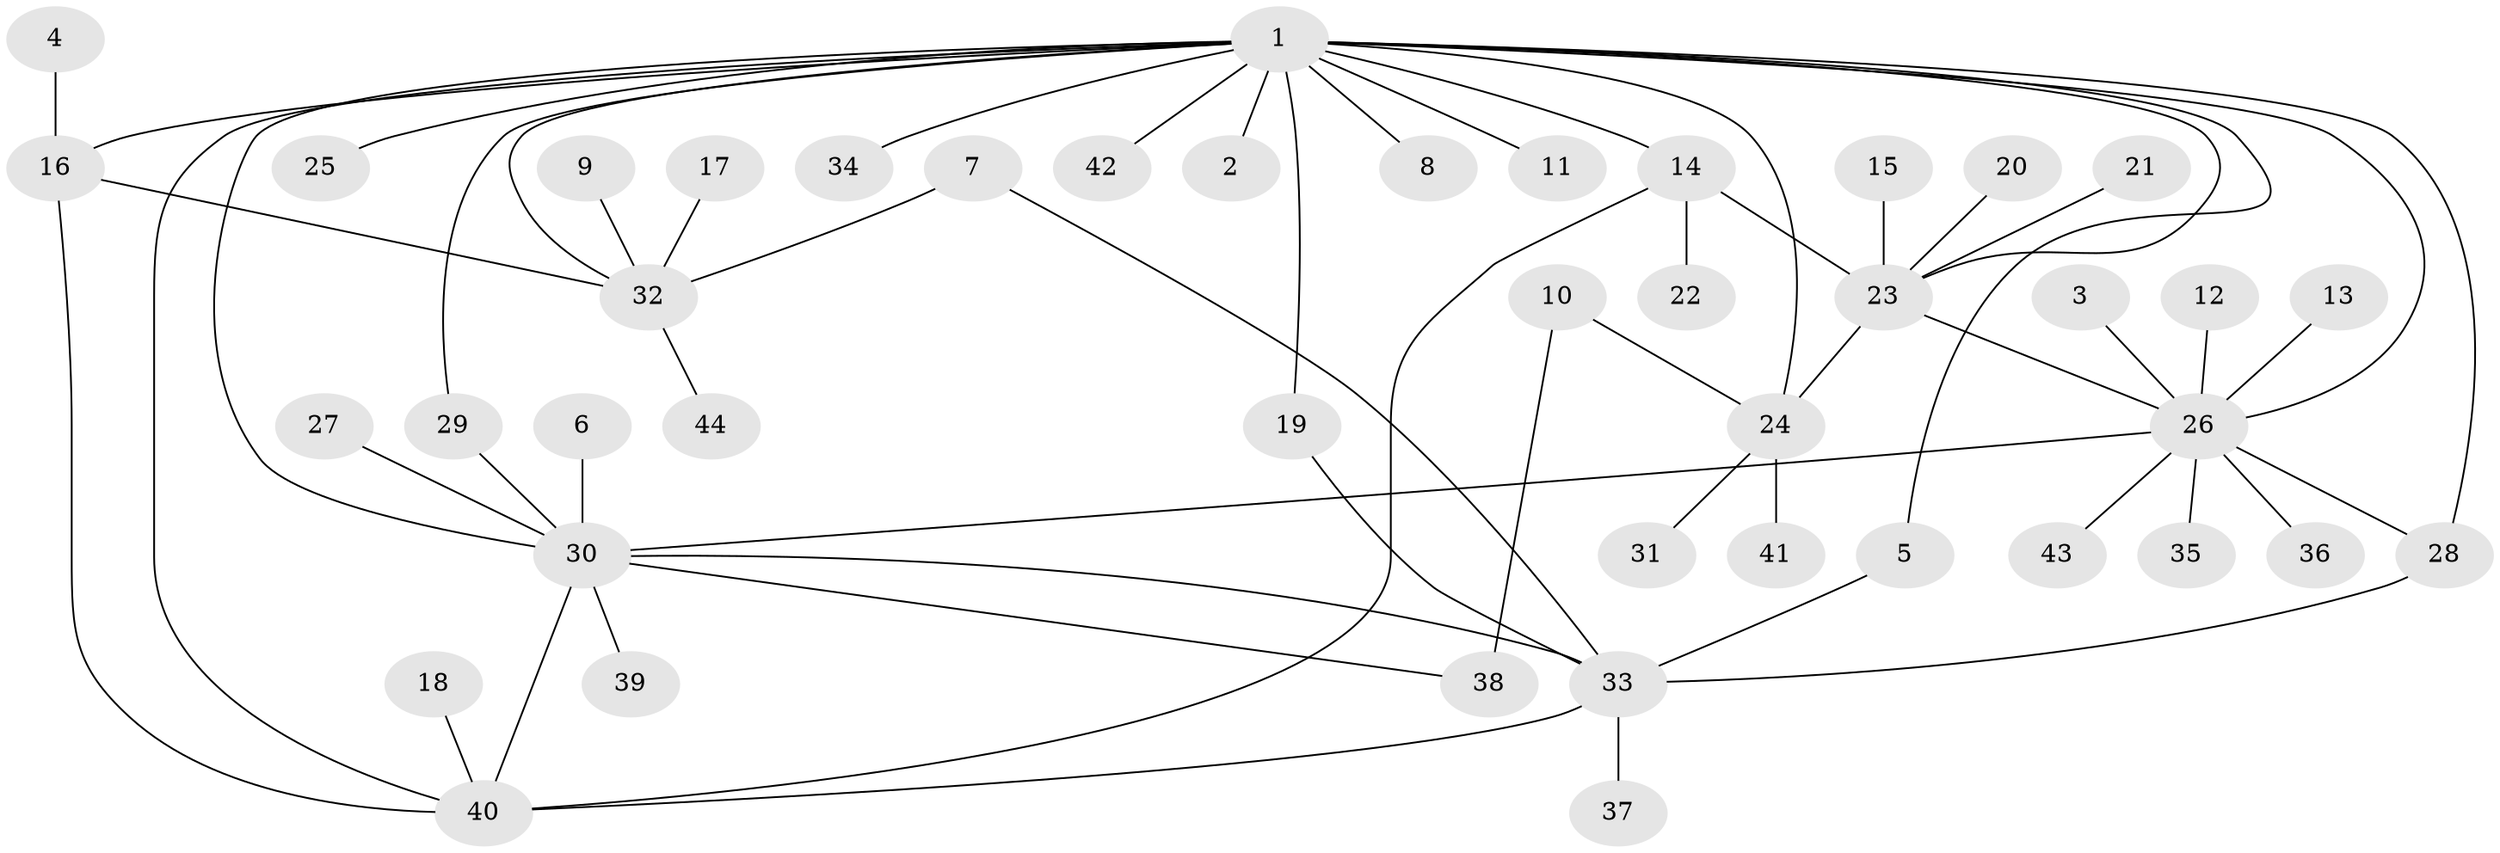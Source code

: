 // original degree distribution, {16: 0.011627906976744186, 4: 0.09302325581395349, 6: 0.023255813953488372, 3: 0.08139534883720931, 2: 0.1744186046511628, 9: 0.023255813953488372, 7: 0.023255813953488372, 1: 0.5348837209302325, 5: 0.03488372093023256}
// Generated by graph-tools (version 1.1) at 2025/26/03/09/25 03:26:03]
// undirected, 44 vertices, 59 edges
graph export_dot {
graph [start="1"]
  node [color=gray90,style=filled];
  1;
  2;
  3;
  4;
  5;
  6;
  7;
  8;
  9;
  10;
  11;
  12;
  13;
  14;
  15;
  16;
  17;
  18;
  19;
  20;
  21;
  22;
  23;
  24;
  25;
  26;
  27;
  28;
  29;
  30;
  31;
  32;
  33;
  34;
  35;
  36;
  37;
  38;
  39;
  40;
  41;
  42;
  43;
  44;
  1 -- 2 [weight=1.0];
  1 -- 5 [weight=1.0];
  1 -- 8 [weight=1.0];
  1 -- 11 [weight=1.0];
  1 -- 14 [weight=1.0];
  1 -- 16 [weight=1.0];
  1 -- 19 [weight=1.0];
  1 -- 23 [weight=1.0];
  1 -- 24 [weight=1.0];
  1 -- 25 [weight=1.0];
  1 -- 26 [weight=1.0];
  1 -- 28 [weight=1.0];
  1 -- 29 [weight=1.0];
  1 -- 30 [weight=1.0];
  1 -- 32 [weight=1.0];
  1 -- 34 [weight=1.0];
  1 -- 40 [weight=1.0];
  1 -- 42 [weight=1.0];
  3 -- 26 [weight=1.0];
  4 -- 16 [weight=1.0];
  5 -- 33 [weight=2.0];
  6 -- 30 [weight=1.0];
  7 -- 32 [weight=1.0];
  7 -- 33 [weight=1.0];
  9 -- 32 [weight=1.0];
  10 -- 24 [weight=1.0];
  10 -- 38 [weight=1.0];
  12 -- 26 [weight=1.0];
  13 -- 26 [weight=1.0];
  14 -- 22 [weight=1.0];
  14 -- 23 [weight=1.0];
  14 -- 40 [weight=1.0];
  15 -- 23 [weight=1.0];
  16 -- 32 [weight=1.0];
  16 -- 40 [weight=1.0];
  17 -- 32 [weight=1.0];
  18 -- 40 [weight=1.0];
  19 -- 33 [weight=1.0];
  20 -- 23 [weight=1.0];
  21 -- 23 [weight=1.0];
  23 -- 24 [weight=1.0];
  23 -- 26 [weight=1.0];
  24 -- 31 [weight=1.0];
  24 -- 41 [weight=1.0];
  26 -- 28 [weight=1.0];
  26 -- 30 [weight=1.0];
  26 -- 35 [weight=1.0];
  26 -- 36 [weight=1.0];
  26 -- 43 [weight=1.0];
  27 -- 30 [weight=1.0];
  28 -- 33 [weight=1.0];
  29 -- 30 [weight=1.0];
  30 -- 33 [weight=1.0];
  30 -- 38 [weight=1.0];
  30 -- 39 [weight=1.0];
  30 -- 40 [weight=1.0];
  32 -- 44 [weight=1.0];
  33 -- 37 [weight=1.0];
  33 -- 40 [weight=1.0];
}
